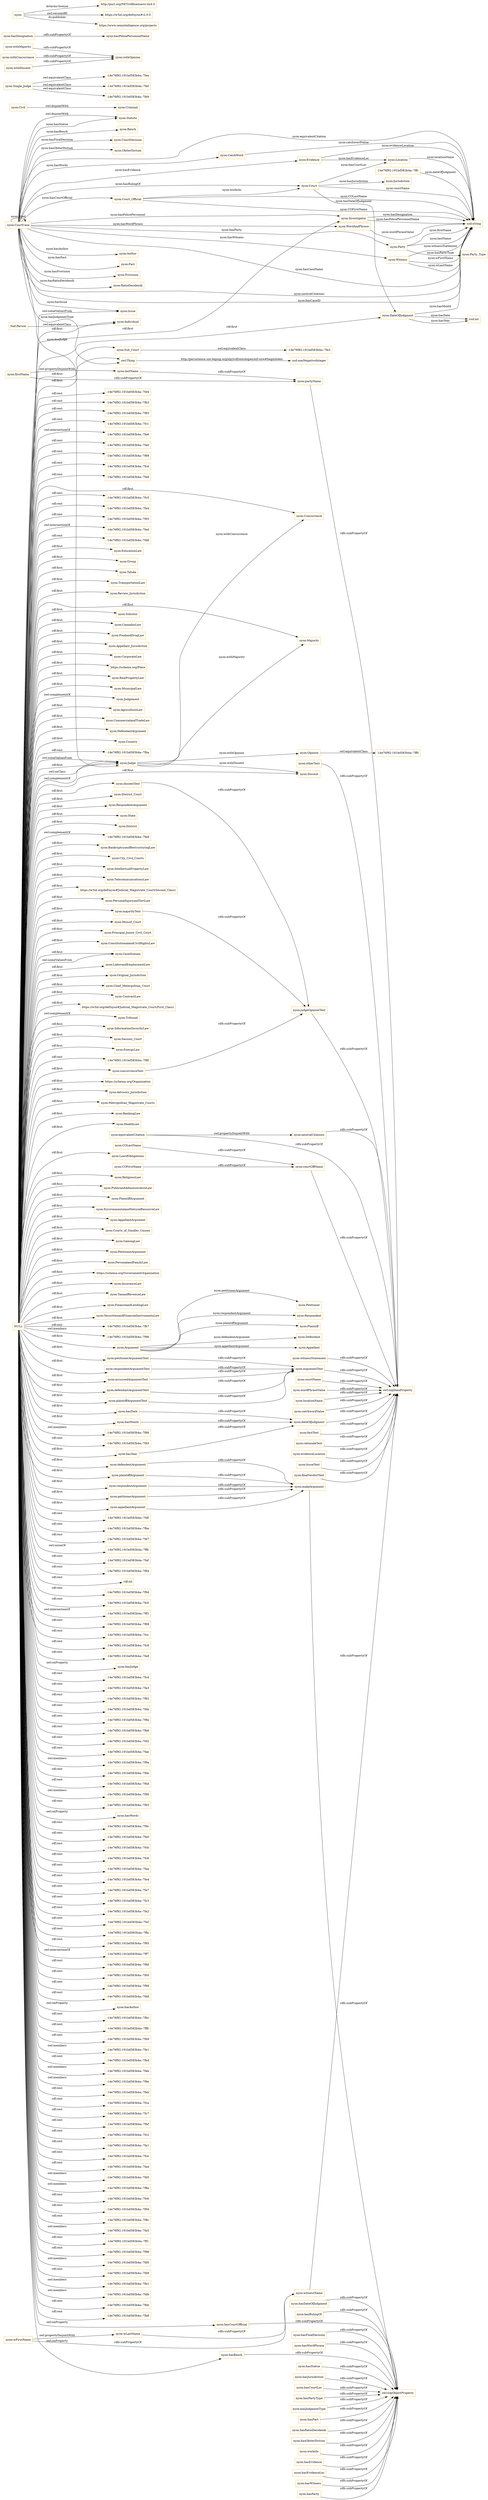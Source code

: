digraph ar2dtool_diagram { 
rankdir=LR;
size="1501"
node [shape = rectangle, color="orange"]; "nyon:Issue" "nyon:EducationLaw" "nyon:Group" "nyon:Taluka" "nyon:TransportationLaw" "nyon:Civil" "nyon:Review_Jurisdiction" "nyon:Sub_Court" "nyon:Solicitor" "nyon:ObiterDictum" "nyon:CannabisLaw" "nyon:Jurisdiction" "nyon:FoodandDrugLaw" "nyon:Appellant_Jurisdiction" "nyon:CorporateLaw" "https://schema.org/Place" "nyon:Evidence" "-14e76f92:191bd583b4a:-7fea" "nyon:RealPropertyLaw" "nyon:Opinion" "nyon:MunicipalLaw" "nyon:Judgement" "-14e76f92:191bd583b4a:-7fef" "-14e76f92:191bd583b4a:-7ffc" "nyon:Author" "nyon:CatchWord" "nyon:Plaintiff" "nyon:AgricultureLaw" "nyon:Court_Official" "nyon:WordAndPhrase" "nyon:CommercialandTradeLaw" "nyon:DefendantArgument" "nyon:Country" "-14e76f92:191bd583b4a:-7fe9" "-14e76f92:191bd583b4a:-7ff0" "nyon:DateOfJudgment" "foaf:Person" "nyon:Party_Type" "nyon:Concurrence" "nyon:Fact" "nyon:District_Court" "nyon:RespondentArgument" "nyon:State" "nyon:Party" "nyon:District" "-14e76f92:191bd583b4a:-7fe8" "nyon:Provision" "nyon:BankruptcyandRestructuringLaw" "nyon:Majority" "nyon:City_Civil_Courts" "nyon:Single_Judge" "nyon:IntellectualPropertyLaw" "nyon:TelecommunicationsLaw" "https://w3id.org/def/nyon#Judicial_Magistrate_Court(Second_Class)" "-14e76f92:191bd583b4a:-7fe3" "nyon:PersonalInjuryandTortLaw" "nyon:Munsif_Court" "nyon:Principal_Junior_Civil_Court" "nyon:ConstitutionalandCivilRightsLaw" "nyon:CaseDomain" "nyon:LaborandEmploymentLaw" "nyon:Original_Jurisdiction" "nyon:Chief_Meterpolitan_Court" "nyon:ContractLaw" "https://w3id.org/def/nyon#Judicial_Magistrate_Court(First_Class)" "nyon:RatioDecidendi" "nyon:Defendant" "nyon:Investigator" "nyon:Criminal" "nyon:Tribunal" "nyon:InformationSecurityLaw" "nyon:Session_Court" "nyon:EnergyLaw" "nyon:Individual" "https://schema.org/Organization" "nyon:Appellant" "nyon:Advisory_Jurisdiction" "nyon:Court" "nyon:Statute" "nyon:Witness" "nyon:Bench" "nyon:Metropolitan_Magistrate_Courts" "nyon:BankingLaw" "nyon:Judge" "nyon:CourtCase" "nyon:Petitioner" "nyon:HealthLaw" "nyon:Dissent" "nyon:LawofObligations" "nyon:Argument" "nyon:ReligiousLaw" "nyon:PublicandAdministrativeLaw" "nyon:PlaintiffArgument" "nyon:EnvironmentalandNaturalResourceLaw" "nyon:AppellantArgument" "nyon:Location" "nyon:Courts_of_Smaller_Causes" "nyon:GamingLaw" "nyon:PetitionerArgument" "nyon:PersonalandFamilyLaw" "https://schema.org/GovernmentOrganization" "nyon:CourtDecision" "nyon:Respondent" "nyon:InsuranceLaw" "nyon:TaxandRevenueLaw" "nyon:FinanceandLendingLaw" "nyon:SecuritiesandFinancialInstrumentsLaw" ; /*classes style*/
	"nyon:witnessName" -> "owl:topDataProperty" [ label = "rdfs:subPropertyOf" ];
	"nyon:witnessStatement" -> "owl:topDataProperty" [ label = "rdfs:subPropertyOf" ];
	"nyon:defendantArgumentText" -> "nyon:argumentText" [ label = "rdfs:subPropertyOf" ];
	"nyon:wLastName" -> "nyon:witnessName" [ label = "rdfs:subPropertyOf" ];
	"nyon:withMajority" -> "nyon:withOpinion" [ label = "rdfs:subPropertyOf" ];
	"nyon:equivalentCitation" -> "nyon:neutralCitations" [ label = "owl:propertyDisjointWith" ];
	"nyon:equivalentCitation" -> "owl:topDataProperty" [ label = "rdfs:subPropertyOf" ];
	"nyon:CourtCase" -> "nyon:Statute" [ label = "owl:disjointWith" ];
	"nyon:dateOfJudgment" -> "owl:topDataProperty" [ label = "rdfs:subPropertyOf" ];
	"nyon:hasYear" -> "nyon:dateOfJudgment" [ label = "rdfs:subPropertyOf" ];
	"nyon:partyName" -> "owl:topDataProperty" [ label = "rdfs:subPropertyOf" ];
	"nyon:courtOffName" -> "owl:topDataProperty" [ label = "rdfs:subPropertyOf" ];
	"nyon:courtName" -> "owl:topDataProperty" [ label = "rdfs:subPropertyOf" ];
	"nyon:Opinion" -> "-14e76f92:191bd583b4a:-7ff0" [ label = "owl:equivalentClass" ];
	"nyon:plaintiffArgument" -> "nyon:makeArgument" [ label = "rdfs:subPropertyOf" ];
	"nyon:Sub_Court" -> "-14e76f92:191bd583b4a:-7fe3" [ label = "owl:equivalentClass" ];
	"nyon:hasDesignation" -> "nyon:hasPolicePersonnelName" [ label = "rdfs:subPropertyOf" ];
	"nyon:hasWitness" -> "owl:topObjectProperty" [ label = "rdfs:subPropertyOf" ];
	"nyon:Civil" -> "nyon:Criminal" [ label = "owl:disjointWith" ];
	"nyon:wordPhraseValue" -> "owl:topDataProperty" [ label = "rdfs:subPropertyOf" ];
	"nyon:locationName" -> "owl:topDataProperty" [ label = "rdfs:subPropertyOf" ];
	"nyon:hasParty" -> "owl:topObjectProperty" [ label = "rdfs:subPropertyOf" ];
	"nyon:hasDateOfJudgment" -> "owl:topObjectProperty" [ label = "rdfs:subPropertyOf" ];
	"nyon:hasRulingOf" -> "owl:topObjectProperty" [ label = "rdfs:subPropertyOf" ];
	"nyon:catchwordValue" -> "owl:topDataProperty" [ label = "rdfs:subPropertyOf" ];
	"nyon:hasCourtOfficial" -> "owl:topObjectProperty" [ label = "rdfs:subPropertyOf" ];
	"nyon:concurrenceText" -> "nyon:judgeOpinionText" [ label = "rdfs:subPropertyOf" ];
	"nyon:makeArgument" -> "owl:topObjectProperty" [ label = "rdfs:subPropertyOf" ];
	"nyon:hasFinalDecision" -> "owl:topObjectProperty" [ label = "rdfs:subPropertyOf" ];
	"nyon:factText" -> "owl:topDataProperty" [ label = "rdfs:subPropertyOf" ];
	"nyon:lastName" -> "nyon:partyName" [ label = "rdfs:subPropertyOf" ];
	"nyon:respondentArgument" -> "nyon:makeArgument" [ label = "rdfs:subPropertyOf" ];
	"nyon:hasWordPhrase" -> "owl:topObjectProperty" [ label = "rdfs:subPropertyOf" ];
	"NULL" -> "nyon:PetitionerArgument" [ label = "rdf:first" ];
	"NULL" -> "nyon:City_Civil_Courts" [ label = "rdf:first" ];
	"NULL" -> "-14e76f92:191bd583b4a:-7fdf" [ label = "rdf:rest" ];
	"NULL" -> "nyon:District_Court" [ label = "rdf:first" ];
	"NULL" -> "nyon:Review_Jurisdiction" [ label = "rdf:first" ];
	"NULL" -> "nyon:Dissent" [ label = "rdf:first" ];
	"NULL" -> "nyon:Argument" [ label = "rdf:first" ];
	"NULL" -> "nyon:petitionerArgument" [ label = "rdf:first" ];
	"NULL" -> "-14e76f92:191bd583b4a:-7fbe" [ label = "rdf:rest" ];
	"NULL" -> "nyon:hasBench" [ label = "owl:onProperty" ];
	"NULL" -> "-14e76f92:191bd583b4a:-7fd7" [ label = "rdf:rest" ];
	"NULL" -> "nyon:hasCourtOfficial" [ label = "owl:onProperty" ];
	"NULL" -> "-14e76f92:191bd583b4a:-7ffb" [ label = "owl:unionOf" ];
	"NULL" -> "owl:Thing" [ label = "rdf:first" ];
	"NULL" -> "nyon:EnergyLaw" [ label = "rdf:first" ];
	"NULL" -> "nyon:Judge" [ label = "owl:complementOf" ];
	"NULL" -> "-14e76f92:191bd583b4a:-7f84" [ label = "rdf:rest" ];
	"NULL" -> "rdf:nil" [ label = "rdf:rest" ];
	"NULL" -> "-14e76f92:191bd583b4a:-7f9d" [ label = "rdf:rest" ];
	"NULL" -> "nyon:Appellant_Jurisdiction" [ label = "rdf:first" ];
	"NULL" -> "nyon:Courts_of_Smaller_Causes" [ label = "rdf:first" ];
	"NULL" -> "-14e76f92:191bd583b4a:-7fc0" [ label = "rdf:rest" ];
	"NULL" -> "-14e76f92:191bd583b4a:-7ff3" [ label = "owl:intersectionOf" ];
	"NULL" -> "https://w3id.org/def/nyon#Judicial_Magistrate_Court(First_Class)" [ label = "rdf:first" ];
	"NULL" -> "nyon:ContractLaw" [ label = "rdf:first" ];
	"NULL" -> "nyon:Chief_Meterpolitan_Court" [ label = "rdf:first" ];
	"NULL" -> "-14e76f92:191bd583b4a:-7f88" [ label = "rdf:rest" ];
	"NULL" -> "nyon:BankingLaw" [ label = "rdf:first" ];
	"NULL" -> "-14e76f92:191bd583b4a:-7fcc" [ label = "rdf:rest" ];
	"NULL" -> "nyon:DefendantArgument" [ label = "rdf:first" ];
	"NULL" -> "-14e76f92:191bd583b4a:-7fc9" [ label = "rdf:rest" ];
	"NULL" -> "nyon:dissentText" [ label = "rdf:first" ];
	"NULL" -> "-14e76f92:191bd583b4a:-7fa8" [ label = "rdf:rest" ];
	"NULL" -> "nyon:InsuranceLaw" [ label = "rdf:first" ];
	"NULL" -> "nyon:hasJudge" [ label = "owl:onProperty" ];
	"NULL" -> "-14e76f92:191bd583b4a:-7fc4" [ label = "rdf:rest" ];
	"NULL" -> "nyon:TransportationLaw" [ label = "rdf:first" ];
	"NULL" -> "-14e76f92:191bd583b4a:-7fa3" [ label = "rdf:rest" ];
	"NULL" -> "-14e76f92:191bd583b4a:-7f92" [ label = "rdf:rest" ];
	"NULL" -> "nyon:Solicitor" [ label = "rdf:first" ];
	"NULL" -> "nyon:FoodandDrugLaw" [ label = "rdf:first" ];
	"NULL" -> "nyon:Issue" [ label = "owl:someValuesFrom" ];
	"NULL" -> "nyon:TaxandRevenueLaw" [ label = "rdf:first" ];
	"NULL" -> "nyon:PublicandAdministrativeLaw" [ label = "rdf:first" ];
	"NULL" -> "nyon:GamingLaw" [ label = "rdf:first" ];
	"NULL" -> "nyon:majorityText" [ label = "rdf:first" ];
	"NULL" -> "nyon:plaintiffArgument" [ label = "rdf:first" ];
	"NULL" -> "-14e76f92:191bd583b4a:-7fda" [ label = "rdf:rest" ];
	"NULL" -> "nyon:hasDate" [ label = "rdf:first" ];
	"NULL" -> "-14e76f92:191bd583b4a:-7f8e" [ label = "rdf:rest" ];
	"NULL" -> "-14e76f92:191bd583b4a:-7fb6" [ label = "rdf:rest" ];
	"NULL" -> "nyon:PlaintiffArgument" [ label = "rdf:first" ];
	"NULL" -> "nyon:EducationLaw" [ label = "rdf:first" ];
	"NULL" -> "-14e76f92:191bd583b4a:-7fd2" [ label = "rdf:rest" ];
	"NULL" -> "-14e76f92:191bd583b4a:-7fae" [ label = "rdf:rest" ];
	"NULL" -> "-14e76f92:191bd583b4a:-7f9a" [ label = "owl:members" ];
	"NULL" -> "nyon:respondentArgument" [ label = "rdf:first" ];
	"NULL" -> "nyon:LaborandEmploymentLaw" [ label = "rdf:first" ];
	"NULL" -> "-14e76f92:191bd583b4a:-7fde" [ label = "rdf:rest" ];
	"NULL" -> "-14e76f92:191bd583b4a:-7fbd" [ label = "rdf:rest" ];
	"NULL" -> "-14e76f92:191bd583b4a:-7f90" [ label = "owl:members" ];
	"NULL" -> "nyon:IntellectualPropertyLaw" [ label = "rdf:first" ];
	"NULL" -> "nyon:Session_Court" [ label = "rdf:first" ];
	"NULL" -> "-14e76f92:191bd583b4a:-7fb5" [ label = "rdf:rest" ];
	"NULL" -> "nyon:AppellantArgument" [ label = "rdf:first" ];
	"NULL" -> "nyon:Majority" [ label = "rdf:first" ];
	"NULL" -> "nyon:DateOfJudgment" [ label = "rdf:first" ];
	"NULL" -> "nyon:hasWords" [ label = "owl:onProperty" ];
	"NULL" -> "-14e76f92:191bd583b4a:-7f9c" [ label = "rdf:rest" ];
	"NULL" -> "nyon:concurrenceText" [ label = "rdf:first" ];
	"NULL" -> "nyon:Individual" [ label = "rdf:first" ];
	"NULL" -> "-14e76f92:191bd583b4a:-7fe0" [ label = "rdf:rest" ];
	"NULL" -> "nyon:Tribunal" [ label = "owl:complementOf" ];
	"NULL" -> "nyon:Judge" [ label = "owl:someValuesFrom" ];
	"NULL" -> "-14e76f92:191bd583b4a:-7fcb" [ label = "rdf:rest" ];
	"NULL" -> "-14e76f92:191bd583b4a:-7fc8" [ label = "rdf:rest" ];
	"NULL" -> "-14e76f92:191bd583b4a:-7faa" [ label = "rdf:rest" ];
	"NULL" -> "nyon:PersonalInjuryandTortLaw" [ label = "rdf:first" ];
	"NULL" -> "-14e76f92:191bd583b4a:-7fe4" [ label = "rdf:rest" ];
	"NULL" -> "-14e76f92:191bd583b4a:-7fa7" [ label = "rdf:rest" ];
	"NULL" -> "-14e76f92:191bd583b4a:-7fc3" [ label = "rdf:rest" ];
	"NULL" -> "-14e76f92:191bd583b4a:-7fa2" [ label = "rdf:rest" ];
	"NULL" -> "-14e76f92:191bd583b4a:-7fcf" [ label = "rdf:rest" ];
	"NULL" -> "nyon:plaintiffArgumentText" [ label = "rdf:first" ];
	"NULL" -> "nyon:HealthLaw" [ label = "rdf:first" ];
	"NULL" -> "nyon:InformationSecurityLaw" [ label = "rdf:first" ];
	"NULL" -> "-14e76f92:191bd583b4a:-7ffa" [ label = "rdf:rest" ];
	"NULL" -> "-14e76f92:191bd583b4a:-7f95" [ label = "rdf:rest" ];
	"NULL" -> "-14e76f92:191bd583b4a:-7ff7" [ label = "owl:intersectionOf" ];
	"NULL" -> "nyon:RespondentArgument" [ label = "rdf:first" ];
	"NULL" -> "nyon:Metropolitan_Magistrate_Courts" [ label = "rdf:first" ];
	"NULL" -> "nyon:Country" [ label = "rdf:first" ];
	"NULL" -> "-14e76f92:191bd583b4a:-7f8d" [ label = "rdf:rest" ];
	"NULL" -> "nyon:CommercialandTradeLaw" [ label = "rdf:first" ];
	"NULL" -> "nyon:hasMonth" [ label = "rdf:first" ];
	"NULL" -> "nyon:Judge" [ label = "rdf:first" ];
	"NULL" -> "nyon:petitionerArgumentText" [ label = "rdf:first" ];
	"NULL" -> "-14e76f92:191bd583b4a:-7fb0" [ label = "rdf:rest" ];
	"NULL" -> "nyon:CaseDomain" [ label = "rdf:first" ];
	"NULL" -> "nyon:Judgement" [ label = "owl:complementOf" ];
	"NULL" -> "-14e76f92:191bd583b4a:-7f99" [ label = "rdf:rest" ];
	"NULL" -> "-14e76f92:191bd583b4a:-7fdd" [ label = "rdf:rest" ];
	"NULL" -> "nyon:hasAuthor" [ label = "owl:onProperty" ];
	"NULL" -> "https://schema.org/GovernmentOrganization" [ label = "rdf:first" ];
	"NULL" -> "-14e76f92:191bd583b4a:-7fbc" [ label = "rdf:rest" ];
	"NULL" -> "-14e76f92:191bd583b4a:-7ff6" [ label = "rdf:rest" ];
	"NULL" -> "nyon:LawofObligations" [ label = "rdf:first" ];
	"NULL" -> "-14e76f92:191bd583b4a:-7fb9" [ label = "rdf:rest" ];
	"NULL" -> "-14e76f92:191bd583b4a:-7fe1" [ label = "owl:members" ];
	"NULL" -> "-14e76f92:191bd583b4a:-7fb4" [ label = "rdf:rest" ];
	"NULL" -> "nyon:Group" [ label = "rdf:first" ];
	"NULL" -> "nyon:EnvironmentalandNaturalResourceLaw" [ label = "rdf:first" ];
	"NULL" -> "-14e76f92:191bd583b4a:-7fab" [ label = "owl:members" ];
	"NULL" -> "-14e76f92:191bd583b4a:-7f9e" [ label = "owl:members" ];
	"NULL" -> "-14e76f92:191bd583b4a:-7feb" [ label = "rdf:rest" ];
	"NULL" -> "https://w3id.org/def/nyon#Judicial_Magistrate_Court(Second_Class)" [ label = "rdf:first" ];
	"NULL" -> "-14e76f92:191bd583b4a:-7fca" [ label = "rdf:rest" ];
	"NULL" -> "nyon:respondentArgumentText" [ label = "rdf:first" ];
	"NULL" -> "-14e76f92:191bd583b4a:-7fc7" [ label = "rdf:rest" ];
	"NULL" -> "nyon:Principal_Junior_Civil_Court" [ label = "rdf:first" ];
	"NULL" -> "-14e76f92:191bd583b4a:-7fbf" [ label = "rdf:rest" ];
	"NULL" -> "nyon:MunicipalLaw" [ label = "rdf:first" ];
	"NULL" -> "-14e76f92:191bd583b4a:-7fc2" [ label = "rdf:rest" ];
	"NULL" -> "nyon:SecuritiesandFinancialInstrumentsLaw" [ label = "rdf:first" ];
	"NULL" -> "nyon:RealPropertyLaw" [ label = "rdf:first" ];
	"NULL" -> "-14e76f92:191bd583b4a:-7fa1" [ label = "rdf:rest" ];
	"NULL" -> "https://schema.org/Organization" [ label = "rdf:first" ];
	"NULL" -> "-14e76f92:191bd583b4a:-7fce" [ label = "rdf:rest" ];
	"NULL" -> "nyon:Taluka" [ label = "rdf:first" ];
	"NULL" -> "-14e76f92:191bd583b4a:-7fad" [ label = "rdf:rest" ];
	"NULL" -> "-14e76f92:191bd583b4a:-7fd5" [ label = "owl:members" ];
	"NULL" -> "-14e76f92:191bd583b4a:-7f8a" [ label = "owl:members" ];
	"NULL" -> "nyon:appellantArgument" [ label = "rdf:first" ];
	"NULL" -> "-14e76f92:191bd583b4a:-7fc6" [ label = "rdf:rest" ];
	"NULL" -> "nyon:State" [ label = "rdf:first" ];
	"NULL" -> "-14e76f92:191bd583b4a:-7f94" [ label = "rdf:rest" ];
	"NULL" -> "nyon:CaseDomain" [ label = "owl:someValuesFrom" ];
	"NULL" -> "nyon:BankruptcyandRestructuringLaw" [ label = "rdf:first" ];
	"NULL" -> "-14e76f92:191bd583b4a:-7f8c" [ label = "rdf:rest" ];
	"NULL" -> "-14e76f92:191bd583b4a:-7fa5" [ label = "owl:members" ];
	"NULL" -> "nyon:AgricultureLaw" [ label = "rdf:first" ];
	"NULL" -> "-14e76f92:191bd583b4a:-7ff1" [ label = "rdf:rest" ];
	"NULL" -> "nyon:District" [ label = "rdf:first" ];
	"NULL" -> "nyon:Advisory_Jurisdiction" [ label = "rdf:first" ];
	"NULL" -> "-14e76f92:191bd583b4a:-7f98" [ label = "rdf:rest" ];
	"NULL" -> "-14e76f92:191bd583b4a:-7fd0" [ label = "owl:members" ];
	"NULL" -> "-14e76f92:191bd583b4a:-7fd9" [ label = "rdf:rest" ];
	"NULL" -> "nyon:defendentArgument" [ label = "rdf:first" ];
	"NULL" -> "-14e76f92:191bd583b4a:-7fb1" [ label = "owl:members" ];
	"NULL" -> "-14e76f92:191bd583b4a:-7fdb" [ label = "owl:members" ];
	"NULL" -> "-14e76f92:191bd583b4a:-7fbb" [ label = "rdf:rest" ];
	"NULL" -> "-14e76f92:191bd583b4a:-7fb8" [ label = "rdf:rest" ];
	"NULL" -> "nyon:CorporateLaw" [ label = "rdf:first" ];
	"NULL" -> "-14e76f92:191bd583b4a:-7fd4" [ label = "rdf:rest" ];
	"NULL" -> "-14e76f92:191bd583b4a:-7fb3" [ label = "rdf:rest" ];
	"NULL" -> "nyon:ReligiousLaw" [ label = "rdf:first" ];
	"NULL" -> "nyon:CannabisLaw" [ label = "rdf:first" ];
	"NULL" -> "nyon:PersonalandFamilyLaw" [ label = "rdf:first" ];
	"NULL" -> "nyon:Investigator" [ label = "rdf:first" ];
	"NULL" -> "-14e76f92:191bd583b4a:-7f85" [ label = "rdf:rest" ];
	"NULL" -> "nyon:hasYear" [ label = "rdf:first" ];
	"NULL" -> "nyon:TelecommunicationsLaw" [ label = "rdf:first" ];
	"NULL" -> "-14e76f92:191bd583b4a:-7fc1" [ label = "rdf:rest" ];
	"NULL" -> "-14e76f92:191bd583b4a:-7fe6" [ label = "owl:intersectionOf" ];
	"NULL" -> "-14e76f92:191bd583b4a:-7fa0" [ label = "rdf:rest" ];
	"NULL" -> "-14e76f92:191bd583b4a:-7f89" [ label = "rdf:rest" ];
	"NULL" -> "-14e76f92:191bd583b4a:-7fcd" [ label = "rdf:rest" ];
	"NULL" -> "https://schema.org/Place" [ label = "rdf:first" ];
	"NULL" -> "nyon:Sub_Court" [ label = "rdf:first" ];
	"NULL" -> "-14e76f92:191bd583b4a:-7fa9" [ label = "rdf:rest" ];
	"NULL" -> "-14e76f92:191bd583b4a:-7fc5" [ label = "rdf:rest" ];
	"NULL" -> "nyon:Judge" [ label = "owl:onClass" ];
	"NULL" -> "nyon:FinanceandLendingLaw" [ label = "rdf:first" ];
	"NULL" -> "-14e76f92:191bd583b4a:-7fa4" [ label = "rdf:rest" ];
	"NULL" -> "nyon:Munsif_Court" [ label = "rdf:first" ];
	"NULL" -> "-14e76f92:191bd583b4a:-7f93" [ label = "rdf:rest" ];
	"NULL" -> "nyon:Concurrence" [ label = "rdf:first" ];
	"NULL" -> "-14e76f92:191bd583b4a:-7fed" [ label = "owl:intersectionOf" ];
	"NULL" -> "-14e76f92:191bd583b4a:-7fe8" [ label = "owl:complementOf" ];
	"NULL" -> "nyon:accussedArgumentText" [ label = "rdf:first" ];
	"NULL" -> "nyon:defendantArgumentText" [ label = "rdf:first" ];
	"NULL" -> "-14e76f92:191bd583b4a:-7fd8" [ label = "rdf:rest" ];
	"NULL" -> "-14e76f92:191bd583b4a:-7fba" [ label = "rdf:rest" ];
	"NULL" -> "-14e76f92:191bd583b4a:-7f8f" [ label = "rdf:rest" ];
	"NULL" -> "-14e76f92:191bd583b4a:-7fb7" [ label = "rdf:rest" ];
	"NULL" -> "nyon:ConstitutionalandCivilRightsLaw" [ label = "rdf:first" ];
	"NULL" -> "-14e76f92:191bd583b4a:-7f96" [ label = "owl:members" ];
	"NULL" -> "-14e76f92:191bd583b4a:-7f86" [ label = "owl:members" ];
	"NULL" -> "nyon:Original_Jurisdiction" [ label = "rdf:first" ];
	"NULL" -> "-14e76f92:191bd583b4a:-7fd3" [ label = "rdf:rest" ];
	"NULL" -> "-14e76f92:191bd583b4a:-7faf" [ label = "rdf:rest" ];
	"nyon:judgeOpinionText" -> "owl:topDataProperty" [ label = "rdfs:subPropertyOf" ];
	"nyon:dissentText" -> "nyon:judgeOpinionText" [ label = "rdfs:subPropertyOf" ];
	"nyon:hasStatue" -> "owl:topObjectProperty" [ label = "rdfs:subPropertyOf" ];
	"nyon:hasJurisdiction" -> "owl:topObjectProperty" [ label = "rdfs:subPropertyOf" ];
	"nyon:firstName" -> "nyon:lastName" [ label = "owl:propertyDisjointWith" ];
	"nyon:firstName" -> "nyon:partyName" [ label = "rdfs:subPropertyOf" ];
	"nyon:defendentArgument" -> "nyon:makeArgument" [ label = "rdfs:subPropertyOf" ];
	"nyon:hasBench" -> "owl:topObjectProperty" [ label = "rdfs:subPropertyOf" ];
	"nyon:majorityText" -> "nyon:judgeOpinionText" [ label = "rdfs:subPropertyOf" ];
	"nyon:hasCourtLoc" -> "owl:topObjectProperty" [ label = "rdfs:subPropertyOf" ];
	"nyon:Single_Judge" -> "-14e76f92:191bd583b4a:-7fe9" [ label = "owl:equivalentClass" ];
	"nyon:Single_Judge" -> "-14e76f92:191bd583b4a:-7fea" [ label = "owl:equivalentClass" ];
	"nyon:Single_Judge" -> "-14e76f92:191bd583b4a:-7fef" [ label = "owl:equivalentClass" ];
	"nyon:rationaleText" -> "owl:topDataProperty" [ label = "rdfs:subPropertyOf" ];
	"nyon:evidenceLocation" -> "owl:topDataProperty" [ label = "rdfs:subPropertyOf" ];
	"nyon:wFirstName" -> "nyon:wLastName" [ label = "owl:propertyDisjointWith" ];
	"nyon:wFirstName" -> "nyon:witnessName" [ label = "rdfs:subPropertyOf" ];
	"nyon:hasPartyType" -> "owl:topObjectProperty" [ label = "rdfs:subPropertyOf" ];
	"nyon:hasDate" -> "nyon:dateOfJudgment" [ label = "rdfs:subPropertyOf" ];
	"nyon:petitionerArgument" -> "nyon:makeArgument" [ label = "rdfs:subPropertyOf" ];
	"nyon:argumentText" -> "owl:topDataProperty" [ label = "rdfs:subPropertyOf" ];
	"nyon:IssueText" -> "owl:topDataProperty" [ label = "rdfs:subPropertyOf" ];
	"nyon:" -> "http://purl.org/NET/rdflicense/cc-by4.0" [ label = "dcterms:license" ];
	"nyon:" -> "https://w3id.org/def/nyon#/2.0.0" [ label = "owl:versionIRI" ];
	"nyon:" -> "https://www.semintelligence.org/projects" [ label = "dc:publisher" ];
	"nyon:withConcurrence" -> "nyon:withOpinion" [ label = "rdfs:subPropertyOf" ];
	"nyon:finalVerdictText" -> "owl:topDataProperty" [ label = "rdfs:subPropertyOf" ];
	"nyon:accussedArgumentText" -> "nyon:argumentText" [ label = "rdfs:subPropertyOf" ];
	"nyon:hasJudgmentType" -> "owl:topObjectProperty" [ label = "rdfs:subPropertyOf" ];
	"foaf:Person" -> "nyon:Individual" [ label = "owl:equivalentClass" ];
	"nyon:appellantArgument" -> "nyon:makeArgument" [ label = "rdfs:subPropertyOf" ];
	"nyon:hasFact" -> "owl:topObjectProperty" [ label = "rdfs:subPropertyOf" ];
	"nyon:plaintiffArgumentText" -> "nyon:argumentText" [ label = "rdfs:subPropertyOf" ];
	"nyon:petitionerArgumentText" -> "nyon:argumentText" [ label = "rdfs:subPropertyOf" ];
	"nyon:neutralCitations" -> "owl:topDataProperty" [ label = "rdfs:subPropertyOf" ];
	"nyon:hasRatioDecidendi" -> "owl:topObjectProperty" [ label = "rdfs:subPropertyOf" ];
	"nyon:withDissent" -> "nyon:withOpinion" [ label = "rdfs:subPropertyOf" ];
	"nyon:hasObiterDictum" -> "owl:topObjectProperty" [ label = "rdfs:subPropertyOf" ];
	"nyon:worksIn" -> "owl:topObjectProperty" [ label = "rdfs:subPropertyOf" ];
	"nyon:hasMonth" -> "nyon:dateOfJudgment" [ label = "rdfs:subPropertyOf" ];
	"nyon:COFirstName" -> "nyon:courtOffName" [ label = "rdfs:subPropertyOf" ];
	"nyon:hasEvidence" -> "owl:topObjectProperty" [ label = "rdfs:subPropertyOf" ];
	"nyon:hasEvidenceLoc" -> "owl:topObjectProperty" [ label = "rdfs:subPropertyOf" ];
	"nyon:COLastName" -> "nyon:courtOffName" [ label = "rdfs:subPropertyOf" ];
	"nyon:respondentArgumentText" -> "nyon:argumentText" [ label = "rdfs:subPropertyOf" ];
	"nyon:otherText" -> "owl:topDataProperty" [ label = "rdfs:subPropertyOf" ];
	"nyon:Party" -> "xsd:string" [ label = "nyon:firstName" ];
	"nyon:Witness" -> "xsd:string" [ label = "nyon:witnessStatement" ];
	"nyon:CourtCase" -> "nyon:CourtCase" [ label = "nyon:cited" ];
	"nyon:CourtCase" -> "xsd:string" [ label = "nyon:hasCaseName" ];
	"nyon:DateOfJudgment" -> "xsd:int" [ label = "nyon:hasDate" ];
	"nyon:Court_Official" -> "nyon:Court" [ label = "nyon:worksIn" ];
	"nyon:CourtCase" -> "nyon:Bench" [ label = "nyon:hasBench" ];
	"nyon:Court_Official" -> "xsd:string" [ label = "nyon:COFirstName" ];
	"nyon:Judge" -> "nyon:Majority" [ label = "nyon:withMajority" ];
	"nyon:DateOfJudgment" -> "xsd:int" [ label = "nyon:hasYear" ];
	"nyon:CourtCase" -> "nyon:Statute" [ label = "nyon:hasStatue" ];
	"nyon:Argument" -> "nyon:Appellant" [ label = "nyon:appellantArgument" ];
	"nyon:CourtCase" -> "nyon:CourtDecision" [ label = "nyon:hasFinalDecision" ];
	"nyon:Party" -> "nyon:Party_Type" [ label = "nyon:hasPartyType" ];
	"nyon:CourtCase" -> "nyon:Party" [ label = "nyon:hasParty" ];
	"nyon:CourtCase" -> "nyon:Court_Official" [ label = "nyon:hasCourtOfficial" ];
	"nyon:CourtCase" -> "xsd:string" [ label = "nyon:neutralCitations" ];
	"nyon:Argument" -> "nyon:Respondent" [ label = "nyon:respondentArgument" ];
	"nyon:Judge" -> "nyon:Opinion" [ label = "nyon:withOpinion" ];
	"nyon:Argument" -> "nyon:Petitioner" [ label = "nyon:petitionerArgument" ];
	"nyon:Court" -> "xsd:string" [ label = "nyon:courtName" ];
	"-14e76f92:191bd583b4a:-7ffc" -> "xsd:string" [ label = "nyon:dateOfJudgment" ];
	"nyon:Court" -> "nyon:Jurisdiction" [ label = "nyon:hasJurisdiction" ];
	"nyon:Witness" -> "xsd:string" [ label = "nyon:wFirstName" ];
	"nyon:CourtCase" -> "nyon:Witness" [ label = "nyon:hasWitness" ];
	"nyon:CourtCase" -> "nyon:Provision" [ label = "nyon:hasProvision" ];
	"nyon:CatchWord" -> "xsd:string" [ label = "nyon:catchwordValue" ];
	"nyon:CourtCase" -> "nyon:Issue" [ label = "nyon:hasIssue" ];
	"nyon:Argument" -> "nyon:Defendant" [ label = "nyon:defendentArgument" ];
	"nyon:Witness" -> "xsd:string" [ label = "nyon:wLastName" ];
	"nyon:Court_Official" -> "xsd:string" [ label = "nyon:COLastName" ];
	"nyon:CourtCase" -> "nyon:CatchWord" [ label = "nyon:hasWords" ];
	"nyon:Judge" -> "nyon:Dissent" [ label = "nyon:withDissent" ];
	"nyon:Judge" -> "nyon:Concurrence" [ label = "nyon:withConcurrence" ];
	"nyon:CourtCase" -> "nyon:Investigator" [ label = "nyon:hasPolicePersonnel" ];
	"nyon:Evidence" -> "xsd:string" [ label = "nyon:evidenceLocation" ];
	"nyon:CourtCase" -> "nyon:Fact" [ label = "nyon:hasFact" ];
	"nyon:Party" -> "xsd:string" [ label = "nyon:lastName" ];
	"nyon:CourtCase" -> "owl:Thing" [ label = "nyon:hasJudgmentType" ];
	"nyon:Argument" -> "nyon:Plaintiff" [ label = "nyon:plaintiffArgument" ];
	"nyon:Court" -> "nyon:DateOfJudgment" [ label = "nyon:hasDateOfJudgment" ];
	"nyon:CourtCase" -> "nyon:ObiterDictum" [ label = "nyon:hasObiterDictum" ];
	"nyon:CourtCase" -> "xsd:string" [ label = "nyon:hasCaseID" ];
	"nyon:Location" -> "xsd:string" [ label = "nyon:locationName" ];
	"nyon:CourtCase" -> "nyon:Author" [ label = "nyon:hasAuthor" ];
	"nyon:CourtCase" -> "nyon:WordAndPhrase" [ label = "nyon:hasWordPhrase" ];
	"nyon:DateOfJudgment" -> "xsd:string" [ label = "nyon:hasMonth" ];
	"nyon:Investigator" -> "xsd:string" [ label = "nyon:hasDesignation" ];
	"nyon:CourtCase" -> "nyon:RatioDecidendi" [ label = "nyon:hasRatioDecidendi" ];
	"nyon:CourtCase" -> "nyon:Judge" [ label = "nyon:hasJudge" ];
	"nyon:Court" -> "nyon:Location" [ label = "nyon:hasCourtLoc" ];
	"nyon:CourtCase" -> "nyon:Evidence" [ label = "nyon:hasEvidence" ];
	"nyon:Evidence" -> "nyon:Location" [ label = "nyon:hasEvidenceLoc" ];
	"nyon:WordAndPhrase" -> "xsd:string" [ label = "nyon:wordPhraseValue" ];
	"owl:Thing" -> "xsd:nonNegativeInteger" [ label = "http://persistence.uni-leipzig.org/nlp2rdf/ontologies/nif-core#beginIndex" ];
	"nyon:CourtCase" -> "nyon:Court" [ label = "nyon:hasRulingOf" ];
	"nyon:CourtCase" -> "xsd:string" [ label = "nyon:equivalentCitation" ];
	"nyon:Investigator" -> "xsd:string" [ label = "nyon:hasPolicePersonnelName" ];

}
